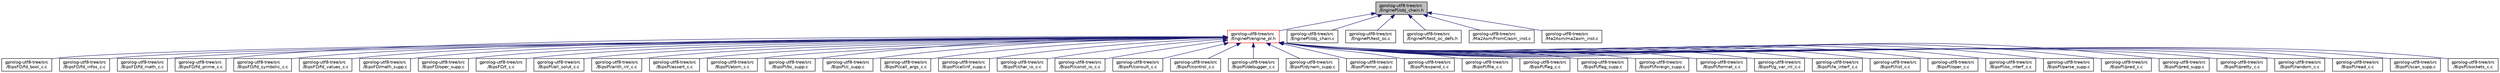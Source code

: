 digraph "gprolog-utf8-tree/src/EnginePl/obj_chain.h"
{
  edge [fontname="Helvetica",fontsize="10",labelfontname="Helvetica",labelfontsize="10"];
  node [fontname="Helvetica",fontsize="10",shape=record];
  Node1 [label="gprolog-utf8-tree/src\l/EnginePl/obj_chain.h",height=0.2,width=0.4,color="black", fillcolor="grey75", style="filled", fontcolor="black"];
  Node1 -> Node2 [dir="back",color="midnightblue",fontsize="10",style="solid",fontname="Helvetica"];
  Node2 [label="gprolog-utf8-tree/src\l/EnginePl/engine_pl.h",height=0.2,width=0.4,color="red", fillcolor="white", style="filled",URL="$engine__pl_8h.html"];
  Node2 -> Node3 [dir="back",color="midnightblue",fontsize="10",style="solid",fontname="Helvetica"];
  Node3 [label="gprolog-utf8-tree/src\l/BipsFD/fd_bool_c.c",height=0.2,width=0.4,color="black", fillcolor="white", style="filled",URL="$fd__bool__c_8c.html"];
  Node2 -> Node4 [dir="back",color="midnightblue",fontsize="10",style="solid",fontname="Helvetica"];
  Node4 [label="gprolog-utf8-tree/src\l/BipsFD/fd_infos_c.c",height=0.2,width=0.4,color="black", fillcolor="white", style="filled",URL="$fd__infos__c_8c.html"];
  Node2 -> Node5 [dir="back",color="midnightblue",fontsize="10",style="solid",fontname="Helvetica"];
  Node5 [label="gprolog-utf8-tree/src\l/BipsFD/fd_math_c.c",height=0.2,width=0.4,color="black", fillcolor="white", style="filled",URL="$fd__math__c_8c.html"];
  Node2 -> Node6 [dir="back",color="midnightblue",fontsize="10",style="solid",fontname="Helvetica"];
  Node6 [label="gprolog-utf8-tree/src\l/BipsFD/fd_prime_c.c",height=0.2,width=0.4,color="black", fillcolor="white", style="filled",URL="$fd__prime__c_8c.html"];
  Node2 -> Node7 [dir="back",color="midnightblue",fontsize="10",style="solid",fontname="Helvetica"];
  Node7 [label="gprolog-utf8-tree/src\l/BipsFD/fd_symbolic_c.c",height=0.2,width=0.4,color="black", fillcolor="white", style="filled",URL="$fd__symbolic__c_8c.html"];
  Node2 -> Node8 [dir="back",color="midnightblue",fontsize="10",style="solid",fontname="Helvetica"];
  Node8 [label="gprolog-utf8-tree/src\l/BipsFD/fd_values_c.c",height=0.2,width=0.4,color="black", fillcolor="white", style="filled",URL="$fd__values__c_8c.html"];
  Node2 -> Node9 [dir="back",color="midnightblue",fontsize="10",style="solid",fontname="Helvetica"];
  Node9 [label="gprolog-utf8-tree/src\l/BipsFD/math_supp.c",height=0.2,width=0.4,color="black", fillcolor="white", style="filled",URL="$math__supp_8c.html"];
  Node2 -> Node10 [dir="back",color="midnightblue",fontsize="10",style="solid",fontname="Helvetica"];
  Node10 [label="gprolog-utf8-tree/src\l/BipsFD/oper_supp.c",height=0.2,width=0.4,color="black", fillcolor="white", style="filled",URL="$oper__supp_8c.html"];
  Node2 -> Node11 [dir="back",color="midnightblue",fontsize="10",style="solid",fontname="Helvetica"];
  Node11 [label="gprolog-utf8-tree/src\l/BipsFD/t_c.c",height=0.2,width=0.4,color="black", fillcolor="white", style="filled",URL="$BipsFD_2t__c_8c.html"];
  Node2 -> Node12 [dir="back",color="midnightblue",fontsize="10",style="solid",fontname="Helvetica"];
  Node12 [label="gprolog-utf8-tree/src\l/BipsPl/all_solut_c.c",height=0.2,width=0.4,color="black", fillcolor="white", style="filled",URL="$all__solut__c_8c.html"];
  Node2 -> Node13 [dir="back",color="midnightblue",fontsize="10",style="solid",fontname="Helvetica"];
  Node13 [label="gprolog-utf8-tree/src\l/BipsPl/arith_inl_c.c",height=0.2,width=0.4,color="black", fillcolor="white", style="filled",URL="$arith__inl__c_8c.html"];
  Node2 -> Node14 [dir="back",color="midnightblue",fontsize="10",style="solid",fontname="Helvetica"];
  Node14 [label="gprolog-utf8-tree/src\l/BipsPl/assert_c.c",height=0.2,width=0.4,color="black", fillcolor="white", style="filled",URL="$assert__c_8c.html"];
  Node2 -> Node15 [dir="back",color="midnightblue",fontsize="10",style="solid",fontname="Helvetica"];
  Node15 [label="gprolog-utf8-tree/src\l/BipsPl/atom_c.c",height=0.2,width=0.4,color="black", fillcolor="white", style="filled",URL="$atom__c_8c.html"];
  Node2 -> Node16 [dir="back",color="midnightblue",fontsize="10",style="solid",fontname="Helvetica"];
  Node16 [label="gprolog-utf8-tree/src\l/BipsPl/bc_supp.c",height=0.2,width=0.4,color="black", fillcolor="white", style="filled",URL="$bc__supp_8c.html"];
  Node2 -> Node17 [dir="back",color="midnightblue",fontsize="10",style="solid",fontname="Helvetica"];
  Node17 [label="gprolog-utf8-tree/src\l/BipsPl/c_supp.c",height=0.2,width=0.4,color="black", fillcolor="white", style="filled",URL="$c__supp_8c.html"];
  Node2 -> Node18 [dir="back",color="midnightblue",fontsize="10",style="solid",fontname="Helvetica"];
  Node18 [label="gprolog-utf8-tree/src\l/BipsPl/call_args_c.c",height=0.2,width=0.4,color="black", fillcolor="white", style="filled",URL="$call__args__c_8c.html"];
  Node2 -> Node19 [dir="back",color="midnightblue",fontsize="10",style="solid",fontname="Helvetica"];
  Node19 [label="gprolog-utf8-tree/src\l/BipsPl/callinf_supp.c",height=0.2,width=0.4,color="black", fillcolor="white", style="filled",URL="$callinf__supp_8c.html"];
  Node2 -> Node20 [dir="back",color="midnightblue",fontsize="10",style="solid",fontname="Helvetica"];
  Node20 [label="gprolog-utf8-tree/src\l/BipsPl/char_io_c.c",height=0.2,width=0.4,color="black", fillcolor="white", style="filled",URL="$char__io__c_8c.html"];
  Node2 -> Node21 [dir="back",color="midnightblue",fontsize="10",style="solid",fontname="Helvetica"];
  Node21 [label="gprolog-utf8-tree/src\l/BipsPl/const_io_c.c",height=0.2,width=0.4,color="black", fillcolor="white", style="filled",URL="$const__io__c_8c.html"];
  Node2 -> Node22 [dir="back",color="midnightblue",fontsize="10",style="solid",fontname="Helvetica"];
  Node22 [label="gprolog-utf8-tree/src\l/BipsPl/consult_c.c",height=0.2,width=0.4,color="black", fillcolor="white", style="filled",URL="$consult__c_8c.html"];
  Node2 -> Node23 [dir="back",color="midnightblue",fontsize="10",style="solid",fontname="Helvetica"];
  Node23 [label="gprolog-utf8-tree/src\l/BipsPl/control_c.c",height=0.2,width=0.4,color="black", fillcolor="white", style="filled",URL="$control__c_8c.html"];
  Node2 -> Node24 [dir="back",color="midnightblue",fontsize="10",style="solid",fontname="Helvetica"];
  Node24 [label="gprolog-utf8-tree/src\l/BipsPl/debugger_c.c",height=0.2,width=0.4,color="black", fillcolor="white", style="filled",URL="$debugger__c_8c.html"];
  Node2 -> Node25 [dir="back",color="midnightblue",fontsize="10",style="solid",fontname="Helvetica"];
  Node25 [label="gprolog-utf8-tree/src\l/BipsPl/dynam_supp.c",height=0.2,width=0.4,color="black", fillcolor="white", style="filled",URL="$dynam__supp_8c.html"];
  Node2 -> Node26 [dir="back",color="midnightblue",fontsize="10",style="solid",fontname="Helvetica"];
  Node26 [label="gprolog-utf8-tree/src\l/BipsPl/error_supp.c",height=0.2,width=0.4,color="black", fillcolor="white", style="filled",URL="$error__supp_8c.html"];
  Node2 -> Node27 [dir="back",color="midnightblue",fontsize="10",style="solid",fontname="Helvetica"];
  Node27 [label="gprolog-utf8-tree/src\l/BipsPl/expand_c.c",height=0.2,width=0.4,color="black", fillcolor="white", style="filled",URL="$expand__c_8c.html"];
  Node2 -> Node28 [dir="back",color="midnightblue",fontsize="10",style="solid",fontname="Helvetica"];
  Node28 [label="gprolog-utf8-tree/src\l/BipsPl/file_c.c",height=0.2,width=0.4,color="black", fillcolor="white", style="filled",URL="$file__c_8c.html"];
  Node2 -> Node29 [dir="back",color="midnightblue",fontsize="10",style="solid",fontname="Helvetica"];
  Node29 [label="gprolog-utf8-tree/src\l/BipsPl/flag_c.c",height=0.2,width=0.4,color="black", fillcolor="white", style="filled",URL="$flag__c_8c.html"];
  Node2 -> Node30 [dir="back",color="midnightblue",fontsize="10",style="solid",fontname="Helvetica"];
  Node30 [label="gprolog-utf8-tree/src\l/BipsPl/flag_supp.c",height=0.2,width=0.4,color="black", fillcolor="white", style="filled",URL="$flag__supp_8c.html"];
  Node2 -> Node31 [dir="back",color="midnightblue",fontsize="10",style="solid",fontname="Helvetica"];
  Node31 [label="gprolog-utf8-tree/src\l/BipsPl/foreign_supp.c",height=0.2,width=0.4,color="black", fillcolor="white", style="filled",URL="$foreign__supp_8c.html"];
  Node2 -> Node32 [dir="back",color="midnightblue",fontsize="10",style="solid",fontname="Helvetica"];
  Node32 [label="gprolog-utf8-tree/src\l/BipsPl/format_c.c",height=0.2,width=0.4,color="black", fillcolor="white", style="filled",URL="$format__c_8c.html"];
  Node2 -> Node33 [dir="back",color="midnightblue",fontsize="10",style="solid",fontname="Helvetica"];
  Node33 [label="gprolog-utf8-tree/src\l/BipsPl/g_var_inl_c.c",height=0.2,width=0.4,color="black", fillcolor="white", style="filled",URL="$g__var__inl__c_8c.html"];
  Node2 -> Node34 [dir="back",color="midnightblue",fontsize="10",style="solid",fontname="Helvetica"];
  Node34 [label="gprolog-utf8-tree/src\l/BipsPl/le_interf_c.c",height=0.2,width=0.4,color="black", fillcolor="white", style="filled",URL="$le__interf__c_8c.html"];
  Node2 -> Node35 [dir="back",color="midnightblue",fontsize="10",style="solid",fontname="Helvetica"];
  Node35 [label="gprolog-utf8-tree/src\l/BipsPl/list_c.c",height=0.2,width=0.4,color="black", fillcolor="white", style="filled",URL="$list__c_8c.html"];
  Node2 -> Node36 [dir="back",color="midnightblue",fontsize="10",style="solid",fontname="Helvetica"];
  Node36 [label="gprolog-utf8-tree/src\l/BipsPl/oper_c.c",height=0.2,width=0.4,color="black", fillcolor="white", style="filled",URL="$oper__c_8c.html"];
  Node2 -> Node37 [dir="back",color="midnightblue",fontsize="10",style="solid",fontname="Helvetica"];
  Node37 [label="gprolog-utf8-tree/src\l/BipsPl/os_interf_c.c",height=0.2,width=0.4,color="black", fillcolor="white", style="filled",URL="$os__interf__c_8c.html"];
  Node2 -> Node38 [dir="back",color="midnightblue",fontsize="10",style="solid",fontname="Helvetica"];
  Node38 [label="gprolog-utf8-tree/src\l/BipsPl/parse_supp.c",height=0.2,width=0.4,color="black", fillcolor="white", style="filled",URL="$parse__supp_8c.html"];
  Node2 -> Node39 [dir="back",color="midnightblue",fontsize="10",style="solid",fontname="Helvetica"];
  Node39 [label="gprolog-utf8-tree/src\l/BipsPl/pred_c.c",height=0.2,width=0.4,color="black", fillcolor="white", style="filled",URL="$pred__c_8c.html"];
  Node2 -> Node40 [dir="back",color="midnightblue",fontsize="10",style="solid",fontname="Helvetica"];
  Node40 [label="gprolog-utf8-tree/src\l/BipsPl/pred_supp.c",height=0.2,width=0.4,color="black", fillcolor="white", style="filled",URL="$pred__supp_8c.html"];
  Node2 -> Node41 [dir="back",color="midnightblue",fontsize="10",style="solid",fontname="Helvetica"];
  Node41 [label="gprolog-utf8-tree/src\l/BipsPl/pretty_c.c",height=0.2,width=0.4,color="black", fillcolor="white", style="filled",URL="$pretty__c_8c.html"];
  Node2 -> Node42 [dir="back",color="midnightblue",fontsize="10",style="solid",fontname="Helvetica"];
  Node42 [label="gprolog-utf8-tree/src\l/BipsPl/random_c.c",height=0.2,width=0.4,color="black", fillcolor="white", style="filled",URL="$random__c_8c.html"];
  Node2 -> Node43 [dir="back",color="midnightblue",fontsize="10",style="solid",fontname="Helvetica"];
  Node43 [label="gprolog-utf8-tree/src\l/BipsPl/read_c.c",height=0.2,width=0.4,color="black", fillcolor="white", style="filled",URL="$read__c_8c.html"];
  Node2 -> Node44 [dir="back",color="midnightblue",fontsize="10",style="solid",fontname="Helvetica"];
  Node44 [label="gprolog-utf8-tree/src\l/BipsPl/scan_supp.c",height=0.2,width=0.4,color="black", fillcolor="white", style="filled",URL="$scan__supp_8c.html"];
  Node2 -> Node45 [dir="back",color="midnightblue",fontsize="10",style="solid",fontname="Helvetica"];
  Node45 [label="gprolog-utf8-tree/src\l/BipsPl/sockets_c.c",height=0.2,width=0.4,color="black", fillcolor="white", style="filled",URL="$sockets__c_8c.html"];
  Node1 -> Node46 [dir="back",color="midnightblue",fontsize="10",style="solid",fontname="Helvetica"];
  Node46 [label="gprolog-utf8-tree/src\l/EnginePl/obj_chain.c",height=0.2,width=0.4,color="black", fillcolor="white", style="filled",URL="$obj__chain_8c.html"];
  Node1 -> Node47 [dir="back",color="midnightblue",fontsize="10",style="solid",fontname="Helvetica"];
  Node47 [label="gprolog-utf8-tree/src\l/EnginePl/test_oc.c",height=0.2,width=0.4,color="black", fillcolor="white", style="filled",URL="$test__oc_8c.html"];
  Node1 -> Node48 [dir="back",color="midnightblue",fontsize="10",style="solid",fontname="Helvetica"];
  Node48 [label="gprolog-utf8-tree/src\l/EnginePl/test_oc_defs.h",height=0.2,width=0.4,color="black", fillcolor="white", style="filled",URL="$test__oc__defs_8h.html"];
  Node1 -> Node49 [dir="back",color="midnightblue",fontsize="10",style="solid",fontname="Helvetica"];
  Node49 [label="gprolog-utf8-tree/src\l/Ma2Asm/FromC/asm_inst.c",height=0.2,width=0.4,color="black", fillcolor="white", style="filled",URL="$asm__inst_8c.html"];
  Node1 -> Node50 [dir="back",color="midnightblue",fontsize="10",style="solid",fontname="Helvetica"];
  Node50 [label="gprolog-utf8-tree/src\l/Ma2Asm/ma2asm_inst.c",height=0.2,width=0.4,color="black", fillcolor="white", style="filled",URL="$ma2asm__inst_8c.html"];
}
